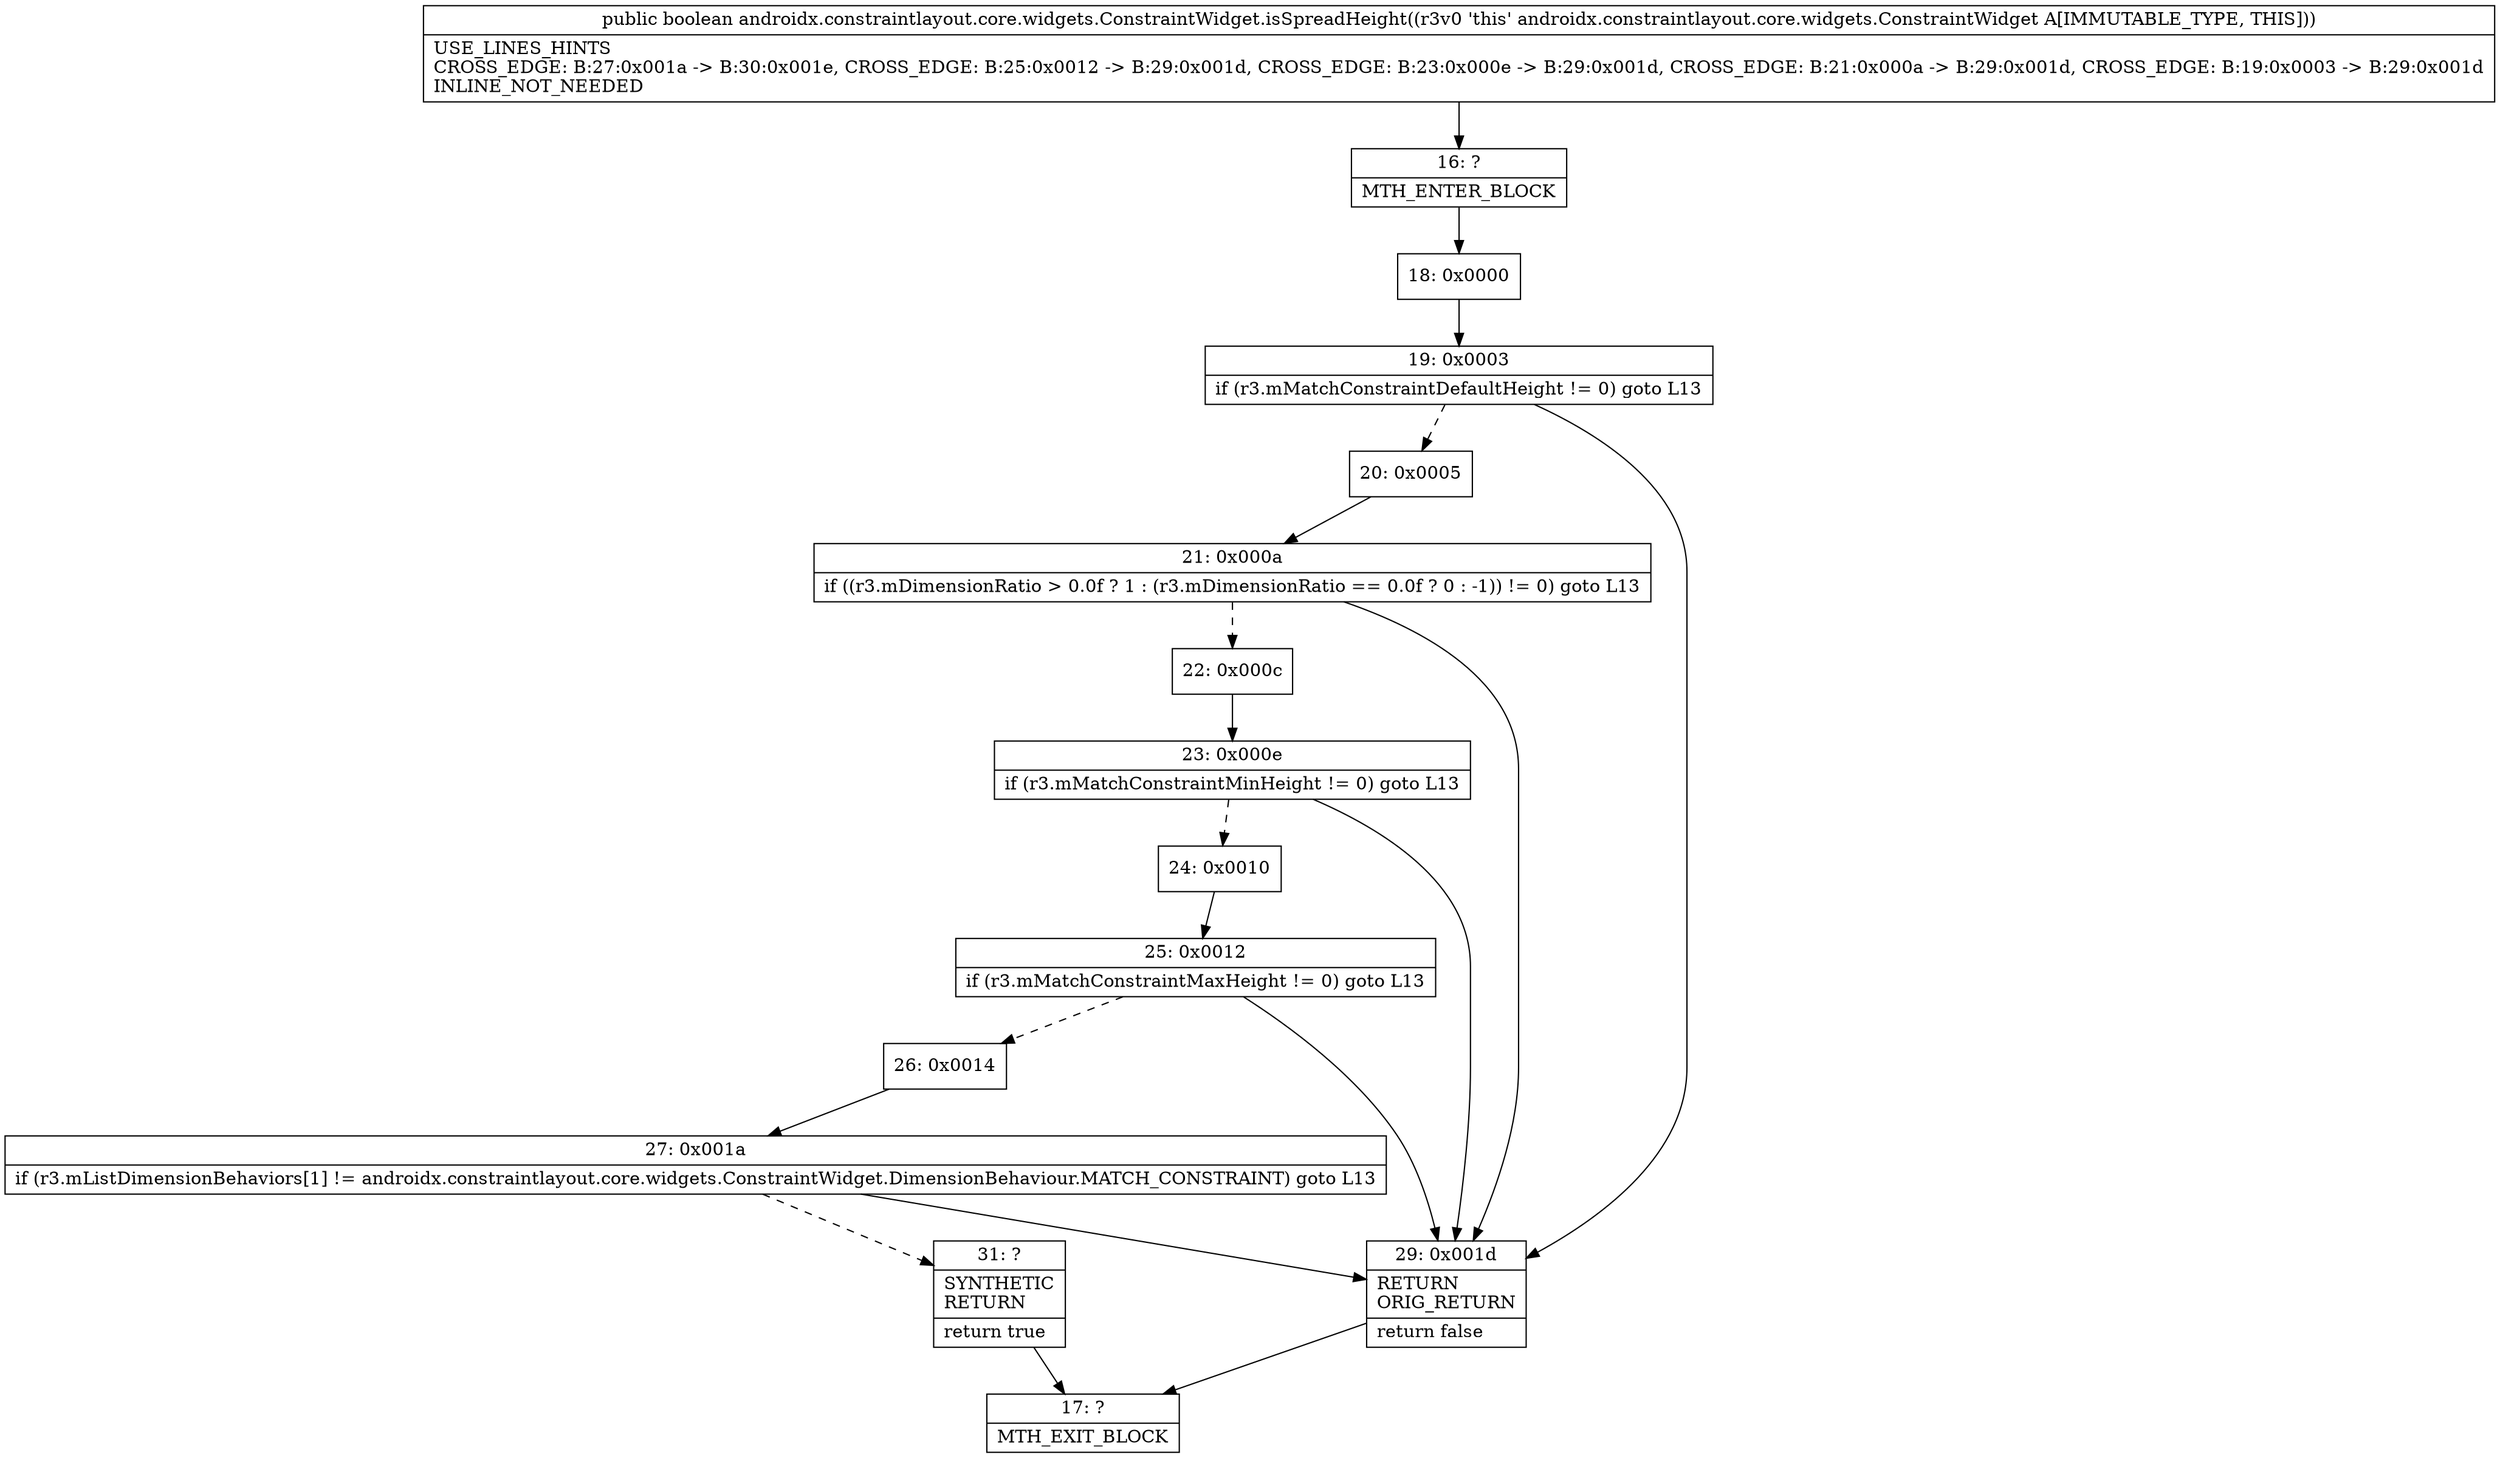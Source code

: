 digraph "CFG forandroidx.constraintlayout.core.widgets.ConstraintWidget.isSpreadHeight()Z" {
Node_16 [shape=record,label="{16\:\ ?|MTH_ENTER_BLOCK\l}"];
Node_18 [shape=record,label="{18\:\ 0x0000}"];
Node_19 [shape=record,label="{19\:\ 0x0003|if (r3.mMatchConstraintDefaultHeight != 0) goto L13\l}"];
Node_20 [shape=record,label="{20\:\ 0x0005}"];
Node_21 [shape=record,label="{21\:\ 0x000a|if ((r3.mDimensionRatio \> 0.0f ? 1 : (r3.mDimensionRatio == 0.0f ? 0 : \-1)) != 0) goto L13\l}"];
Node_22 [shape=record,label="{22\:\ 0x000c}"];
Node_23 [shape=record,label="{23\:\ 0x000e|if (r3.mMatchConstraintMinHeight != 0) goto L13\l}"];
Node_24 [shape=record,label="{24\:\ 0x0010}"];
Node_25 [shape=record,label="{25\:\ 0x0012|if (r3.mMatchConstraintMaxHeight != 0) goto L13\l}"];
Node_26 [shape=record,label="{26\:\ 0x0014}"];
Node_27 [shape=record,label="{27\:\ 0x001a|if (r3.mListDimensionBehaviors[1] != androidx.constraintlayout.core.widgets.ConstraintWidget.DimensionBehaviour.MATCH_CONSTRAINT) goto L13\l}"];
Node_31 [shape=record,label="{31\:\ ?|SYNTHETIC\lRETURN\l|return true\l}"];
Node_17 [shape=record,label="{17\:\ ?|MTH_EXIT_BLOCK\l}"];
Node_29 [shape=record,label="{29\:\ 0x001d|RETURN\lORIG_RETURN\l|return false\l}"];
MethodNode[shape=record,label="{public boolean androidx.constraintlayout.core.widgets.ConstraintWidget.isSpreadHeight((r3v0 'this' androidx.constraintlayout.core.widgets.ConstraintWidget A[IMMUTABLE_TYPE, THIS]))  | USE_LINES_HINTS\lCROSS_EDGE: B:27:0x001a \-\> B:30:0x001e, CROSS_EDGE: B:25:0x0012 \-\> B:29:0x001d, CROSS_EDGE: B:23:0x000e \-\> B:29:0x001d, CROSS_EDGE: B:21:0x000a \-\> B:29:0x001d, CROSS_EDGE: B:19:0x0003 \-\> B:29:0x001d\lINLINE_NOT_NEEDED\l}"];
MethodNode -> Node_16;Node_16 -> Node_18;
Node_18 -> Node_19;
Node_19 -> Node_20[style=dashed];
Node_19 -> Node_29;
Node_20 -> Node_21;
Node_21 -> Node_22[style=dashed];
Node_21 -> Node_29;
Node_22 -> Node_23;
Node_23 -> Node_24[style=dashed];
Node_23 -> Node_29;
Node_24 -> Node_25;
Node_25 -> Node_26[style=dashed];
Node_25 -> Node_29;
Node_26 -> Node_27;
Node_27 -> Node_29;
Node_27 -> Node_31[style=dashed];
Node_31 -> Node_17;
Node_29 -> Node_17;
}

